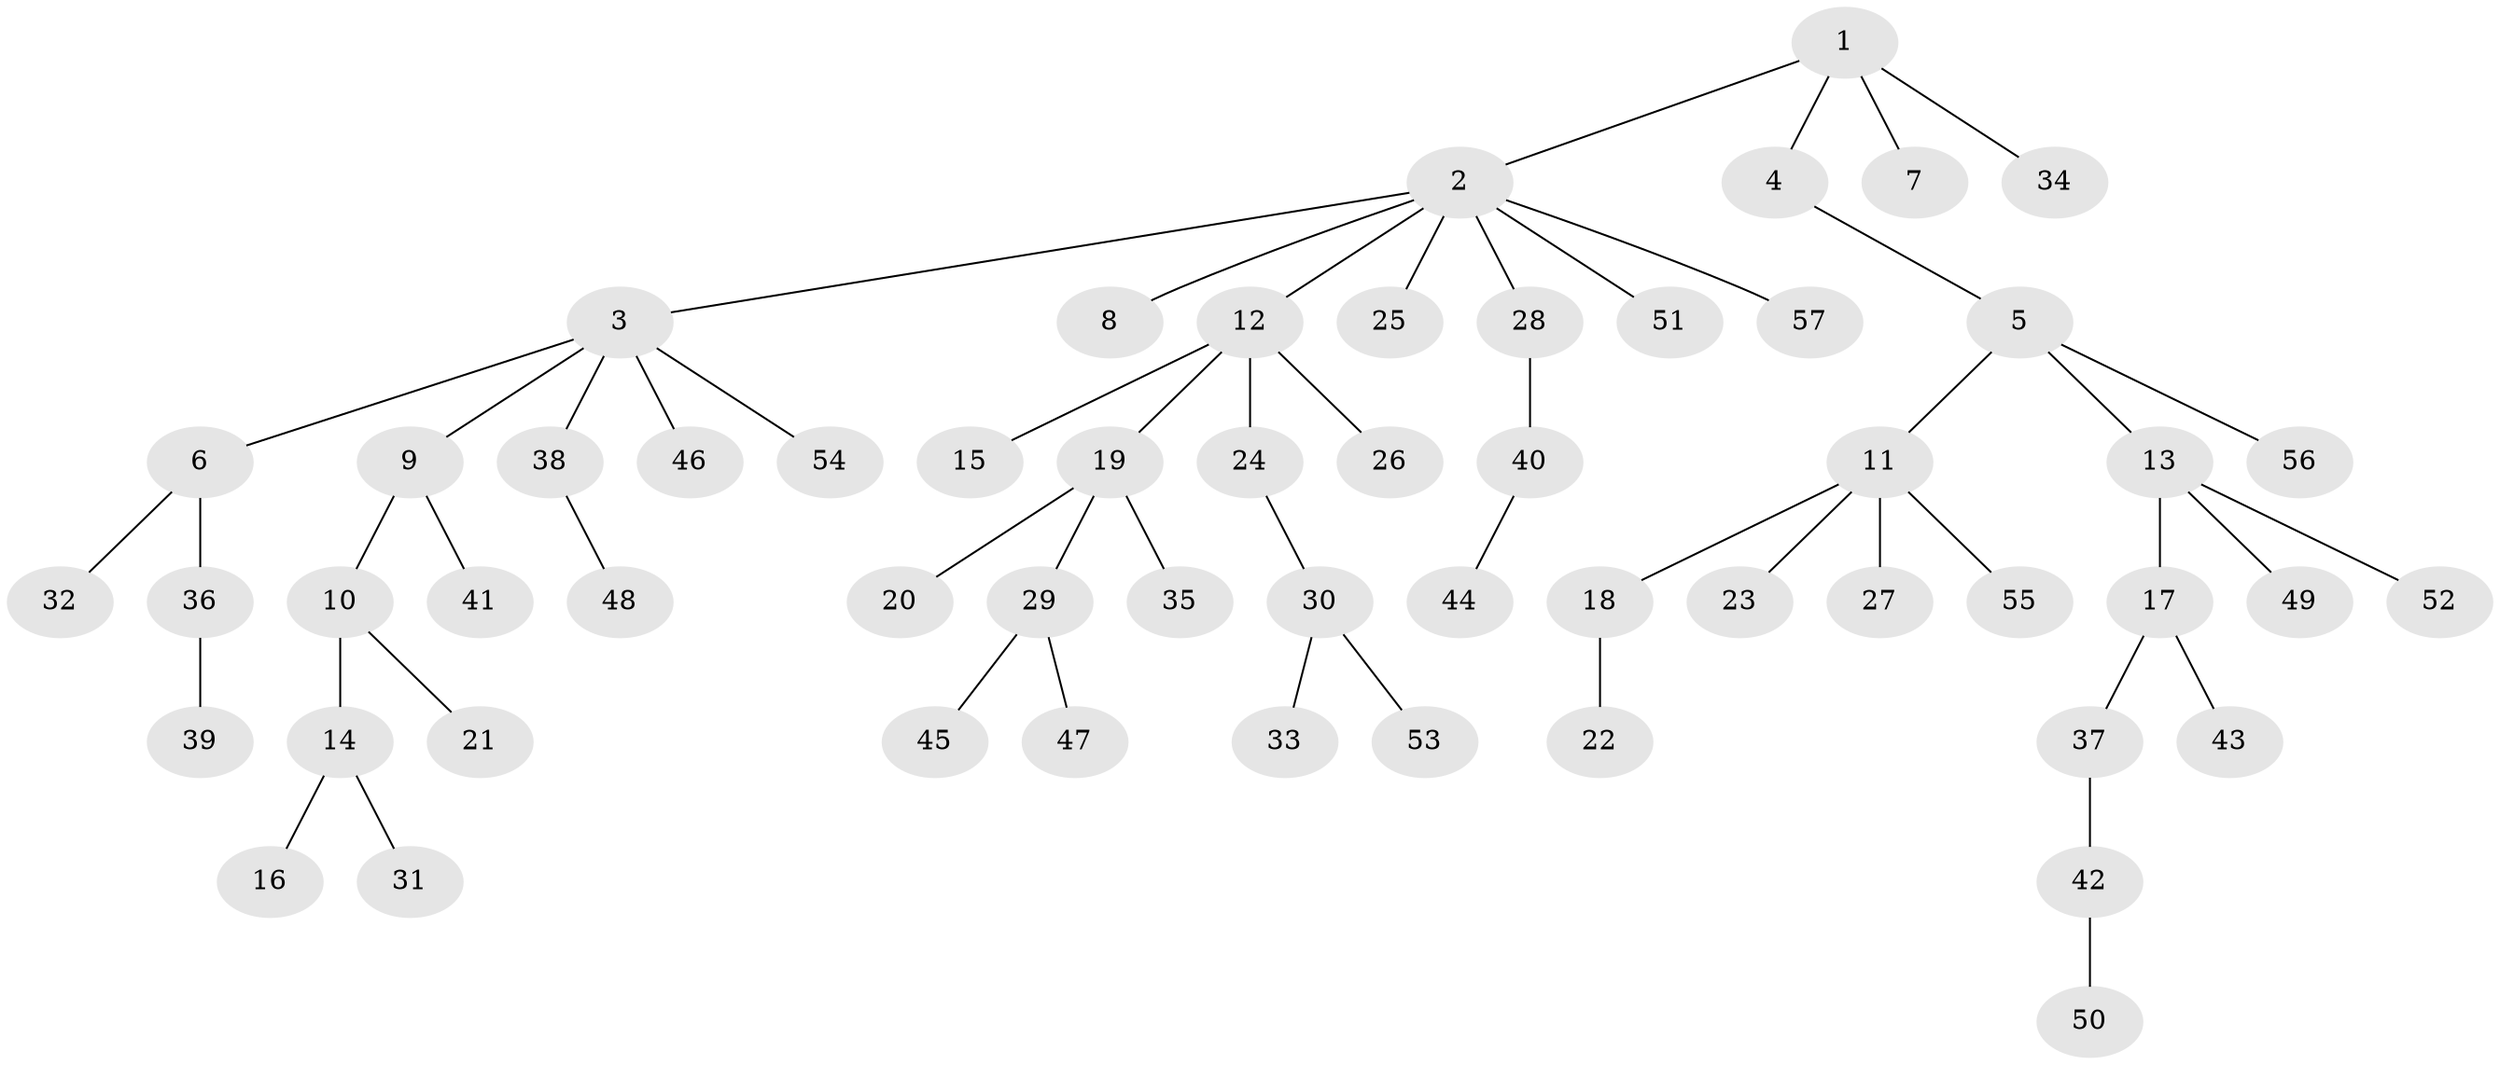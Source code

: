 // Generated by graph-tools (version 1.1) at 2025/02/03/09/25 03:02:23]
// undirected, 57 vertices, 56 edges
graph export_dot {
graph [start="1"]
  node [color=gray90,style=filled];
  1;
  2;
  3;
  4;
  5;
  6;
  7;
  8;
  9;
  10;
  11;
  12;
  13;
  14;
  15;
  16;
  17;
  18;
  19;
  20;
  21;
  22;
  23;
  24;
  25;
  26;
  27;
  28;
  29;
  30;
  31;
  32;
  33;
  34;
  35;
  36;
  37;
  38;
  39;
  40;
  41;
  42;
  43;
  44;
  45;
  46;
  47;
  48;
  49;
  50;
  51;
  52;
  53;
  54;
  55;
  56;
  57;
  1 -- 2;
  1 -- 4;
  1 -- 7;
  1 -- 34;
  2 -- 3;
  2 -- 8;
  2 -- 12;
  2 -- 25;
  2 -- 28;
  2 -- 51;
  2 -- 57;
  3 -- 6;
  3 -- 9;
  3 -- 38;
  3 -- 46;
  3 -- 54;
  4 -- 5;
  5 -- 11;
  5 -- 13;
  5 -- 56;
  6 -- 32;
  6 -- 36;
  9 -- 10;
  9 -- 41;
  10 -- 14;
  10 -- 21;
  11 -- 18;
  11 -- 23;
  11 -- 27;
  11 -- 55;
  12 -- 15;
  12 -- 19;
  12 -- 24;
  12 -- 26;
  13 -- 17;
  13 -- 49;
  13 -- 52;
  14 -- 16;
  14 -- 31;
  17 -- 37;
  17 -- 43;
  18 -- 22;
  19 -- 20;
  19 -- 29;
  19 -- 35;
  24 -- 30;
  28 -- 40;
  29 -- 45;
  29 -- 47;
  30 -- 33;
  30 -- 53;
  36 -- 39;
  37 -- 42;
  38 -- 48;
  40 -- 44;
  42 -- 50;
}
